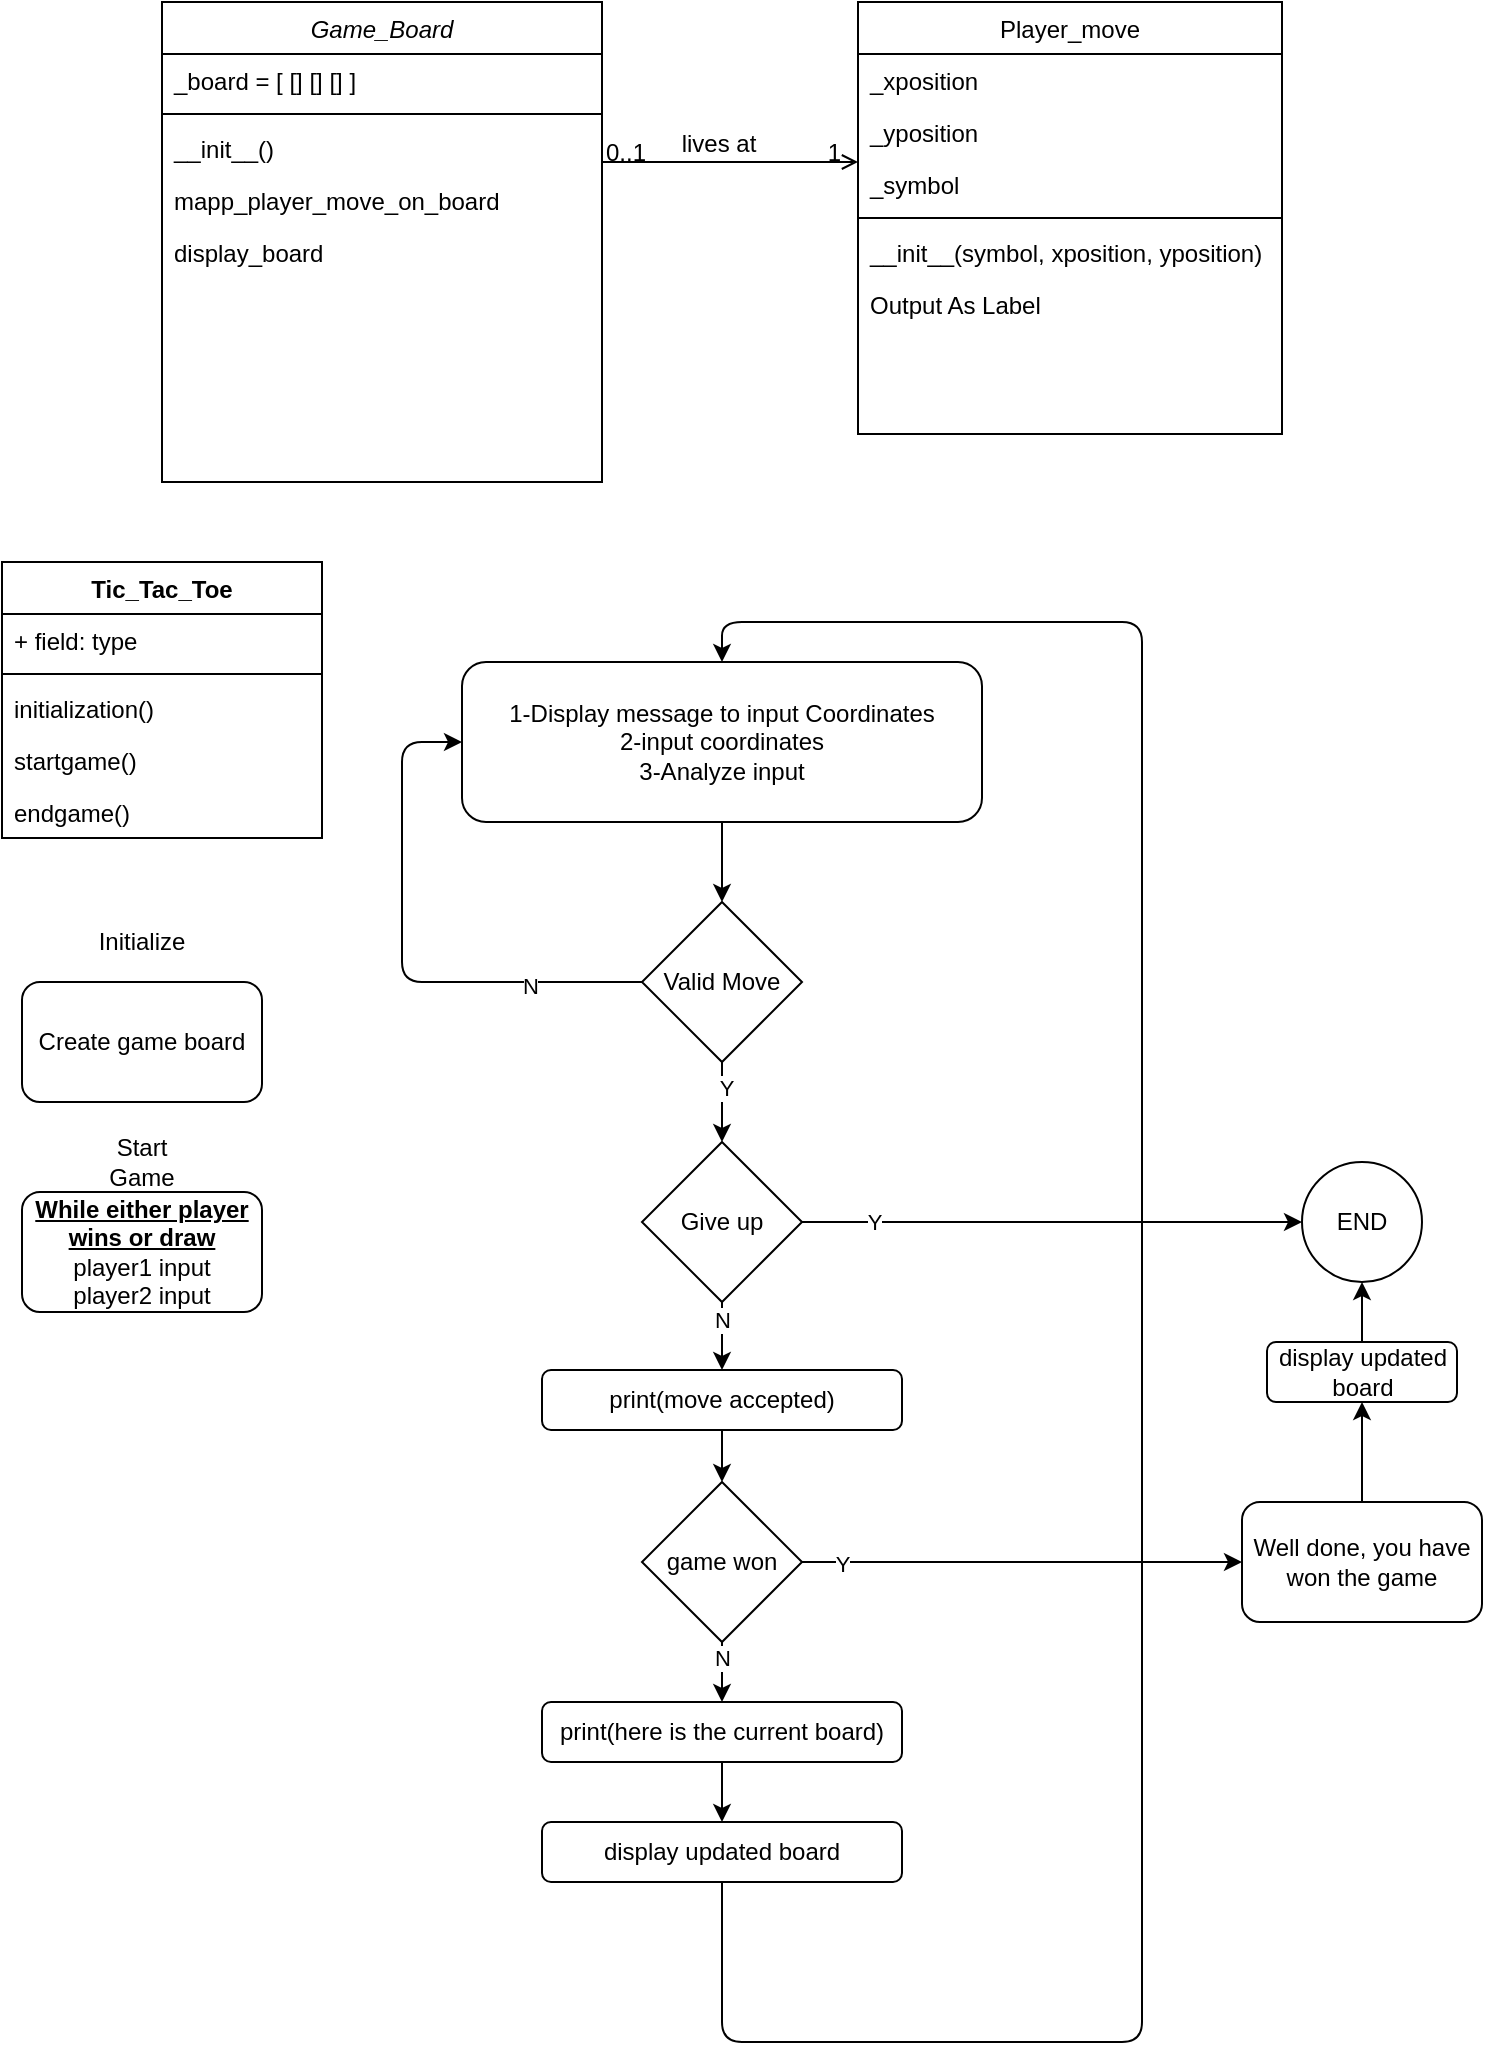 <mxfile version="13.7.9" type="device"><diagram id="C5RBs43oDa-KdzZeNtuy" name="Page-1"><mxGraphModel dx="1666" dy="794" grid="1" gridSize="10" guides="1" tooltips="1" connect="1" arrows="1" fold="1" page="1" pageScale="1" pageWidth="827" pageHeight="1169" math="0" shadow="0"><root><mxCell id="WIyWlLk6GJQsqaUBKTNV-0"/><mxCell id="WIyWlLk6GJQsqaUBKTNV-1" parent="WIyWlLk6GJQsqaUBKTNV-0"/><mxCell id="zkfFHV4jXpPFQw0GAbJ--0" value="Game_Board" style="swimlane;fontStyle=2;align=center;verticalAlign=top;childLayout=stackLayout;horizontal=1;startSize=26;horizontalStack=0;resizeParent=1;resizeLast=0;collapsible=1;marginBottom=0;rounded=0;shadow=0;strokeWidth=1;" parent="WIyWlLk6GJQsqaUBKTNV-1" vertex="1"><mxGeometry x="160" y="120" width="220" height="240" as="geometry"><mxRectangle x="230" y="140" width="160" height="26" as="alternateBounds"/></mxGeometry></mxCell><mxCell id="zkfFHV4jXpPFQw0GAbJ--1" value="_board = [ [] [] [] ]" style="text;align=left;verticalAlign=top;spacingLeft=4;spacingRight=4;overflow=hidden;rotatable=0;points=[[0,0.5],[1,0.5]];portConstraint=eastwest;" parent="zkfFHV4jXpPFQw0GAbJ--0" vertex="1"><mxGeometry y="26" width="220" height="26" as="geometry"/></mxCell><mxCell id="zkfFHV4jXpPFQw0GAbJ--4" value="" style="line;html=1;strokeWidth=1;align=left;verticalAlign=middle;spacingTop=-1;spacingLeft=3;spacingRight=3;rotatable=0;labelPosition=right;points=[];portConstraint=eastwest;" parent="zkfFHV4jXpPFQw0GAbJ--0" vertex="1"><mxGeometry y="52" width="220" height="8" as="geometry"/></mxCell><mxCell id="zkfFHV4jXpPFQw0GAbJ--5" value="__init__()" style="text;align=left;verticalAlign=top;spacingLeft=4;spacingRight=4;overflow=hidden;rotatable=0;points=[[0,0.5],[1,0.5]];portConstraint=eastwest;" parent="zkfFHV4jXpPFQw0GAbJ--0" vertex="1"><mxGeometry y="60" width="220" height="26" as="geometry"/></mxCell><mxCell id="q-4wCukq6jzcn-NfEw5j-4" value="mapp_player_move_on_board" style="text;align=left;verticalAlign=top;spacingLeft=4;spacingRight=4;overflow=hidden;rotatable=0;points=[[0,0.5],[1,0.5]];portConstraint=eastwest;" vertex="1" parent="zkfFHV4jXpPFQw0GAbJ--0"><mxGeometry y="86" width="220" height="26" as="geometry"/></mxCell><mxCell id="q-4wCukq6jzcn-NfEw5j-5" value="display_board" style="text;align=left;verticalAlign=top;spacingLeft=4;spacingRight=4;overflow=hidden;rotatable=0;points=[[0,0.5],[1,0.5]];portConstraint=eastwest;" vertex="1" parent="zkfFHV4jXpPFQw0GAbJ--0"><mxGeometry y="112" width="220" height="26" as="geometry"/></mxCell><mxCell id="zkfFHV4jXpPFQw0GAbJ--17" value="Player_move" style="swimlane;fontStyle=0;align=center;verticalAlign=top;childLayout=stackLayout;horizontal=1;startSize=26;horizontalStack=0;resizeParent=1;resizeLast=0;collapsible=1;marginBottom=0;rounded=0;shadow=0;strokeWidth=1;" parent="WIyWlLk6GJQsqaUBKTNV-1" vertex="1"><mxGeometry x="508" y="120" width="212" height="216" as="geometry"><mxRectangle x="550" y="140" width="160" height="26" as="alternateBounds"/></mxGeometry></mxCell><mxCell id="zkfFHV4jXpPFQw0GAbJ--18" value="_xposition" style="text;align=left;verticalAlign=top;spacingLeft=4;spacingRight=4;overflow=hidden;rotatable=0;points=[[0,0.5],[1,0.5]];portConstraint=eastwest;" parent="zkfFHV4jXpPFQw0GAbJ--17" vertex="1"><mxGeometry y="26" width="212" height="26" as="geometry"/></mxCell><mxCell id="zkfFHV4jXpPFQw0GAbJ--19" value="_yposition" style="text;align=left;verticalAlign=top;spacingLeft=4;spacingRight=4;overflow=hidden;rotatable=0;points=[[0,0.5],[1,0.5]];portConstraint=eastwest;rounded=0;shadow=0;html=0;" parent="zkfFHV4jXpPFQw0GAbJ--17" vertex="1"><mxGeometry y="52" width="212" height="26" as="geometry"/></mxCell><mxCell id="zkfFHV4jXpPFQw0GAbJ--20" value="_symbol" style="text;align=left;verticalAlign=top;spacingLeft=4;spacingRight=4;overflow=hidden;rotatable=0;points=[[0,0.5],[1,0.5]];portConstraint=eastwest;rounded=0;shadow=0;html=0;" parent="zkfFHV4jXpPFQw0GAbJ--17" vertex="1"><mxGeometry y="78" width="212" height="26" as="geometry"/></mxCell><mxCell id="zkfFHV4jXpPFQw0GAbJ--23" value="" style="line;html=1;strokeWidth=1;align=left;verticalAlign=middle;spacingTop=-1;spacingLeft=3;spacingRight=3;rotatable=0;labelPosition=right;points=[];portConstraint=eastwest;" parent="zkfFHV4jXpPFQw0GAbJ--17" vertex="1"><mxGeometry y="104" width="212" height="8" as="geometry"/></mxCell><mxCell id="zkfFHV4jXpPFQw0GAbJ--24" value="__init__(symbol, xposition, yposition)" style="text;align=left;verticalAlign=top;spacingLeft=4;spacingRight=4;overflow=hidden;rotatable=0;points=[[0,0.5],[1,0.5]];portConstraint=eastwest;" parent="zkfFHV4jXpPFQw0GAbJ--17" vertex="1"><mxGeometry y="112" width="212" height="26" as="geometry"/></mxCell><mxCell id="zkfFHV4jXpPFQw0GAbJ--25" value="Output As Label" style="text;align=left;verticalAlign=top;spacingLeft=4;spacingRight=4;overflow=hidden;rotatable=0;points=[[0,0.5],[1,0.5]];portConstraint=eastwest;" parent="zkfFHV4jXpPFQw0GAbJ--17" vertex="1"><mxGeometry y="138" width="212" height="26" as="geometry"/></mxCell><mxCell id="zkfFHV4jXpPFQw0GAbJ--26" value="" style="endArrow=open;shadow=0;strokeWidth=1;rounded=0;endFill=1;edgeStyle=elbowEdgeStyle;elbow=vertical;" parent="WIyWlLk6GJQsqaUBKTNV-1" source="zkfFHV4jXpPFQw0GAbJ--0" target="zkfFHV4jXpPFQw0GAbJ--17" edge="1"><mxGeometry x="0.5" y="41" relative="1" as="geometry"><mxPoint x="380" y="192" as="sourcePoint"/><mxPoint x="540" y="192" as="targetPoint"/><mxPoint x="-40" y="32" as="offset"/><Array as="points"><mxPoint x="460" y="200"/></Array></mxGeometry></mxCell><mxCell id="zkfFHV4jXpPFQw0GAbJ--27" value="0..1" style="resizable=0;align=left;verticalAlign=bottom;labelBackgroundColor=none;fontSize=12;" parent="zkfFHV4jXpPFQw0GAbJ--26" connectable="0" vertex="1"><mxGeometry x="-1" relative="1" as="geometry"><mxPoint y="4" as="offset"/></mxGeometry></mxCell><mxCell id="zkfFHV4jXpPFQw0GAbJ--28" value="1" style="resizable=0;align=right;verticalAlign=bottom;labelBackgroundColor=none;fontSize=12;" parent="zkfFHV4jXpPFQw0GAbJ--26" connectable="0" vertex="1"><mxGeometry x="1" relative="1" as="geometry"><mxPoint x="-7" y="4" as="offset"/></mxGeometry></mxCell><mxCell id="zkfFHV4jXpPFQw0GAbJ--29" value="lives at" style="text;html=1;resizable=0;points=[];;align=center;verticalAlign=middle;labelBackgroundColor=none;rounded=0;shadow=0;strokeWidth=1;fontSize=12;" parent="zkfFHV4jXpPFQw0GAbJ--26" vertex="1" connectable="0"><mxGeometry x="0.5" y="49" relative="1" as="geometry"><mxPoint x="-38" y="40" as="offset"/></mxGeometry></mxCell><mxCell id="q-4wCukq6jzcn-NfEw5j-9" value="&lt;b&gt;&lt;u&gt;While either player wins or draw&lt;/u&gt;&lt;/b&gt;&lt;br&gt;player1 input&lt;br&gt;player2 input" style="rounded=1;whiteSpace=wrap;html=1;" vertex="1" parent="WIyWlLk6GJQsqaUBKTNV-1"><mxGeometry x="90" y="715" width="120" height="60" as="geometry"/></mxCell><mxCell id="q-4wCukq6jzcn-NfEw5j-10" value="Start Game" style="text;html=1;strokeColor=none;fillColor=none;align=center;verticalAlign=middle;whiteSpace=wrap;rounded=0;" vertex="1" parent="WIyWlLk6GJQsqaUBKTNV-1"><mxGeometry x="130" y="690" width="40" height="20" as="geometry"/></mxCell><mxCell id="q-4wCukq6jzcn-NfEw5j-11" value="Create game board" style="rounded=1;whiteSpace=wrap;html=1;" vertex="1" parent="WIyWlLk6GJQsqaUBKTNV-1"><mxGeometry x="90" y="610" width="120" height="60" as="geometry"/></mxCell><mxCell id="q-4wCukq6jzcn-NfEw5j-12" value="Initialize" style="text;html=1;strokeColor=none;fillColor=none;align=center;verticalAlign=middle;whiteSpace=wrap;rounded=0;" vertex="1" parent="WIyWlLk6GJQsqaUBKTNV-1"><mxGeometry x="130" y="580" width="40" height="20" as="geometry"/></mxCell><mxCell id="q-4wCukq6jzcn-NfEw5j-16" value="" style="edgeStyle=orthogonalEdgeStyle;rounded=0;orthogonalLoop=1;jettySize=auto;html=1;" edge="1" parent="WIyWlLk6GJQsqaUBKTNV-1" source="q-4wCukq6jzcn-NfEw5j-14" target="q-4wCukq6jzcn-NfEw5j-15"><mxGeometry relative="1" as="geometry"/></mxCell><mxCell id="q-4wCukq6jzcn-NfEw5j-14" value="1-Display message to input Coordinates&lt;br&gt;2-input coordinates&lt;br&gt;3-Analyze input" style="rounded=1;whiteSpace=wrap;html=1;" vertex="1" parent="WIyWlLk6GJQsqaUBKTNV-1"><mxGeometry x="310" y="450" width="260" height="80" as="geometry"/></mxCell><mxCell id="q-4wCukq6jzcn-NfEw5j-0" value="Tic_Tac_Toe" style="swimlane;fontStyle=1;align=center;verticalAlign=top;childLayout=stackLayout;horizontal=1;startSize=26;horizontalStack=0;resizeParent=1;resizeParentMax=0;resizeLast=0;collapsible=1;marginBottom=0;" vertex="1" parent="WIyWlLk6GJQsqaUBKTNV-1"><mxGeometry x="80" y="400" width="160" height="138" as="geometry"/></mxCell><mxCell id="q-4wCukq6jzcn-NfEw5j-1" value="+ field: type" style="text;strokeColor=none;fillColor=none;align=left;verticalAlign=top;spacingLeft=4;spacingRight=4;overflow=hidden;rotatable=0;points=[[0,0.5],[1,0.5]];portConstraint=eastwest;" vertex="1" parent="q-4wCukq6jzcn-NfEw5j-0"><mxGeometry y="26" width="160" height="26" as="geometry"/></mxCell><mxCell id="q-4wCukq6jzcn-NfEw5j-2" value="" style="line;strokeWidth=1;fillColor=none;align=left;verticalAlign=middle;spacingTop=-1;spacingLeft=3;spacingRight=3;rotatable=0;labelPosition=right;points=[];portConstraint=eastwest;" vertex="1" parent="q-4wCukq6jzcn-NfEw5j-0"><mxGeometry y="52" width="160" height="8" as="geometry"/></mxCell><mxCell id="q-4wCukq6jzcn-NfEw5j-3" value="initialization()" style="text;strokeColor=none;fillColor=none;align=left;verticalAlign=top;spacingLeft=4;spacingRight=4;overflow=hidden;rotatable=0;points=[[0,0.5],[1,0.5]];portConstraint=eastwest;" vertex="1" parent="q-4wCukq6jzcn-NfEw5j-0"><mxGeometry y="60" width="160" height="26" as="geometry"/></mxCell><mxCell id="q-4wCukq6jzcn-NfEw5j-6" value="startgame()" style="text;strokeColor=none;fillColor=none;align=left;verticalAlign=top;spacingLeft=4;spacingRight=4;overflow=hidden;rotatable=0;points=[[0,0.5],[1,0.5]];portConstraint=eastwest;" vertex="1" parent="q-4wCukq6jzcn-NfEw5j-0"><mxGeometry y="86" width="160" height="26" as="geometry"/></mxCell><mxCell id="q-4wCukq6jzcn-NfEw5j-7" value="endgame()" style="text;strokeColor=none;fillColor=none;align=left;verticalAlign=top;spacingLeft=4;spacingRight=4;overflow=hidden;rotatable=0;points=[[0,0.5],[1,0.5]];portConstraint=eastwest;" vertex="1" parent="q-4wCukq6jzcn-NfEw5j-0"><mxGeometry y="112" width="160" height="26" as="geometry"/></mxCell><mxCell id="q-4wCukq6jzcn-NfEw5j-18" value="" style="edgeStyle=orthogonalEdgeStyle;rounded=0;orthogonalLoop=1;jettySize=auto;html=1;entryX=0.5;entryY=0;entryDx=0;entryDy=0;" edge="1" parent="WIyWlLk6GJQsqaUBKTNV-1" source="q-4wCukq6jzcn-NfEw5j-15" target="q-4wCukq6jzcn-NfEw5j-32"><mxGeometry relative="1" as="geometry"><mxPoint x="440" y="700" as="targetPoint"/></mxGeometry></mxCell><mxCell id="q-4wCukq6jzcn-NfEw5j-23" value="Y" style="edgeLabel;html=1;align=center;verticalAlign=middle;resizable=0;points=[];" vertex="1" connectable="0" parent="q-4wCukq6jzcn-NfEw5j-18"><mxGeometry x="-0.25" y="2" relative="1" as="geometry"><mxPoint x="-2" y="-61" as="offset"/></mxGeometry></mxCell><mxCell id="q-4wCukq6jzcn-NfEw5j-33" value="Y" style="edgeLabel;html=1;align=center;verticalAlign=middle;resizable=0;points=[];" vertex="1" connectable="0" parent="q-4wCukq6jzcn-NfEw5j-18"><mxGeometry x="-0.35" y="2" relative="1" as="geometry"><mxPoint as="offset"/></mxGeometry></mxCell><mxCell id="q-4wCukq6jzcn-NfEw5j-15" value="Valid Move" style="rhombus;whiteSpace=wrap;html=1;" vertex="1" parent="WIyWlLk6GJQsqaUBKTNV-1"><mxGeometry x="400" y="570" width="80" height="80" as="geometry"/></mxCell><mxCell id="q-4wCukq6jzcn-NfEw5j-20" value="" style="edgeStyle=orthogonalEdgeStyle;rounded=0;orthogonalLoop=1;jettySize=auto;html=1;" edge="1" parent="WIyWlLk6GJQsqaUBKTNV-1" source="q-4wCukq6jzcn-NfEw5j-17" target="q-4wCukq6jzcn-NfEw5j-19"><mxGeometry relative="1" as="geometry"/></mxCell><mxCell id="q-4wCukq6jzcn-NfEw5j-17" value="print(move accepted)" style="rounded=1;whiteSpace=wrap;html=1;" vertex="1" parent="WIyWlLk6GJQsqaUBKTNV-1"><mxGeometry x="350" y="804" width="180" height="30" as="geometry"/></mxCell><mxCell id="q-4wCukq6jzcn-NfEw5j-22" value="" style="edgeStyle=orthogonalEdgeStyle;rounded=0;orthogonalLoop=1;jettySize=auto;html=1;" edge="1" parent="WIyWlLk6GJQsqaUBKTNV-1" source="q-4wCukq6jzcn-NfEw5j-19" target="q-4wCukq6jzcn-NfEw5j-21"><mxGeometry relative="1" as="geometry"/></mxCell><mxCell id="q-4wCukq6jzcn-NfEw5j-24" value="N" style="edgeLabel;html=1;align=center;verticalAlign=middle;resizable=0;points=[];" vertex="1" connectable="0" parent="q-4wCukq6jzcn-NfEw5j-22"><mxGeometry x="-0.1" y="2" relative="1" as="geometry"><mxPoint x="2" y="-10" as="offset"/></mxGeometry></mxCell><mxCell id="q-4wCukq6jzcn-NfEw5j-19" value="game won" style="rhombus;whiteSpace=wrap;html=1;" vertex="1" parent="WIyWlLk6GJQsqaUBKTNV-1"><mxGeometry x="400" y="860" width="80" height="80" as="geometry"/></mxCell><mxCell id="q-4wCukq6jzcn-NfEw5j-30" value="" style="edgeStyle=orthogonalEdgeStyle;rounded=0;orthogonalLoop=1;jettySize=auto;html=1;" edge="1" parent="WIyWlLk6GJQsqaUBKTNV-1" source="q-4wCukq6jzcn-NfEw5j-21" target="q-4wCukq6jzcn-NfEw5j-25"><mxGeometry relative="1" as="geometry"/></mxCell><mxCell id="q-4wCukq6jzcn-NfEw5j-21" value="print(here is the current board)" style="rounded=1;whiteSpace=wrap;html=1;" vertex="1" parent="WIyWlLk6GJQsqaUBKTNV-1"><mxGeometry x="350" y="970" width="180" height="30" as="geometry"/></mxCell><mxCell id="q-4wCukq6jzcn-NfEw5j-25" value="display updated board" style="rounded=1;whiteSpace=wrap;html=1;" vertex="1" parent="WIyWlLk6GJQsqaUBKTNV-1"><mxGeometry x="350" y="1030" width="180" height="30" as="geometry"/></mxCell><mxCell id="q-4wCukq6jzcn-NfEw5j-26" value="" style="endArrow=classic;html=1;exitX=0.5;exitY=1;exitDx=0;exitDy=0;entryX=0.5;entryY=0;entryDx=0;entryDy=0;" edge="1" parent="WIyWlLk6GJQsqaUBKTNV-1" source="q-4wCukq6jzcn-NfEw5j-25" target="q-4wCukq6jzcn-NfEw5j-14"><mxGeometry width="50" height="50" relative="1" as="geometry"><mxPoint x="720" y="810" as="sourcePoint"/><mxPoint x="770" y="760" as="targetPoint"/><Array as="points"><mxPoint x="440" y="1140"/><mxPoint x="650" y="1140"/><mxPoint x="650" y="890"/><mxPoint x="650" y="830"/><mxPoint x="650" y="430"/><mxPoint x="440" y="430"/></Array></mxGeometry></mxCell><mxCell id="q-4wCukq6jzcn-NfEw5j-28" value="" style="endArrow=classic;html=1;exitX=0;exitY=0.5;exitDx=0;exitDy=0;entryX=0;entryY=0.5;entryDx=0;entryDy=0;" edge="1" parent="WIyWlLk6GJQsqaUBKTNV-1" source="q-4wCukq6jzcn-NfEw5j-15" target="q-4wCukq6jzcn-NfEw5j-14"><mxGeometry width="50" height="50" relative="1" as="geometry"><mxPoint x="270" y="760" as="sourcePoint"/><mxPoint x="280" y="640" as="targetPoint"/><Array as="points"><mxPoint x="280" y="610"/><mxPoint x="280" y="490"/></Array></mxGeometry></mxCell><mxCell id="q-4wCukq6jzcn-NfEw5j-29" value="N" style="edgeLabel;html=1;align=center;verticalAlign=middle;resizable=0;points=[];" vertex="1" connectable="0" parent="q-4wCukq6jzcn-NfEw5j-28"><mxGeometry x="-0.586" y="2" relative="1" as="geometry"><mxPoint as="offset"/></mxGeometry></mxCell><mxCell id="q-4wCukq6jzcn-NfEw5j-35" value="" style="edgeStyle=orthogonalEdgeStyle;rounded=0;orthogonalLoop=1;jettySize=auto;html=1;" edge="1" parent="WIyWlLk6GJQsqaUBKTNV-1" source="q-4wCukq6jzcn-NfEw5j-32" target="q-4wCukq6jzcn-NfEw5j-34"><mxGeometry relative="1" as="geometry"/></mxCell><mxCell id="q-4wCukq6jzcn-NfEw5j-38" value="Y" style="edgeLabel;html=1;align=center;verticalAlign=middle;resizable=0;points=[];" vertex="1" connectable="0" parent="q-4wCukq6jzcn-NfEw5j-35"><mxGeometry x="-0.717" relative="1" as="geometry"><mxPoint as="offset"/></mxGeometry></mxCell><mxCell id="q-4wCukq6jzcn-NfEw5j-36" value="" style="edgeStyle=orthogonalEdgeStyle;rounded=0;orthogonalLoop=1;jettySize=auto;html=1;" edge="1" parent="WIyWlLk6GJQsqaUBKTNV-1" source="q-4wCukq6jzcn-NfEw5j-32" target="q-4wCukq6jzcn-NfEw5j-17"><mxGeometry relative="1" as="geometry"/></mxCell><mxCell id="q-4wCukq6jzcn-NfEw5j-37" value="N" style="edgeLabel;html=1;align=center;verticalAlign=middle;resizable=0;points=[];" vertex="1" connectable="0" parent="q-4wCukq6jzcn-NfEw5j-36"><mxGeometry x="-0.257" relative="1" as="geometry"><mxPoint y="-8" as="offset"/></mxGeometry></mxCell><mxCell id="q-4wCukq6jzcn-NfEw5j-32" value="Give up" style="rhombus;whiteSpace=wrap;html=1;" vertex="1" parent="WIyWlLk6GJQsqaUBKTNV-1"><mxGeometry x="400" y="690" width="80" height="80" as="geometry"/></mxCell><mxCell id="q-4wCukq6jzcn-NfEw5j-34" value="END" style="ellipse;whiteSpace=wrap;html=1;" vertex="1" parent="WIyWlLk6GJQsqaUBKTNV-1"><mxGeometry x="730" y="700" width="60" height="60" as="geometry"/></mxCell><mxCell id="q-4wCukq6jzcn-NfEw5j-39" value="" style="endArrow=classic;html=1;exitX=1;exitY=0.5;exitDx=0;exitDy=0;entryX=0;entryY=0.5;entryDx=0;entryDy=0;" edge="1" parent="WIyWlLk6GJQsqaUBKTNV-1" source="q-4wCukq6jzcn-NfEw5j-19" target="q-4wCukq6jzcn-NfEw5j-41"><mxGeometry width="50" height="50" relative="1" as="geometry"><mxPoint x="550" y="940" as="sourcePoint"/><mxPoint x="790" y="900" as="targetPoint"/><Array as="points"/></mxGeometry></mxCell><mxCell id="q-4wCukq6jzcn-NfEw5j-40" value="Y" style="edgeLabel;html=1;align=center;verticalAlign=middle;resizable=0;points=[];" vertex="1" connectable="0" parent="q-4wCukq6jzcn-NfEw5j-39"><mxGeometry x="-0.822" y="-1" relative="1" as="geometry"><mxPoint as="offset"/></mxGeometry></mxCell><mxCell id="q-4wCukq6jzcn-NfEw5j-42" style="edgeStyle=orthogonalEdgeStyle;rounded=0;orthogonalLoop=1;jettySize=auto;html=1;entryX=0.5;entryY=1;entryDx=0;entryDy=0;" edge="1" parent="WIyWlLk6GJQsqaUBKTNV-1" source="q-4wCukq6jzcn-NfEw5j-41" target="q-4wCukq6jzcn-NfEw5j-43"><mxGeometry relative="1" as="geometry"/></mxCell><mxCell id="q-4wCukq6jzcn-NfEw5j-41" value="Well done, you have won the game" style="rounded=1;whiteSpace=wrap;html=1;" vertex="1" parent="WIyWlLk6GJQsqaUBKTNV-1"><mxGeometry x="700" y="870" width="120" height="60" as="geometry"/></mxCell><mxCell id="q-4wCukq6jzcn-NfEw5j-44" value="" style="edgeStyle=orthogonalEdgeStyle;rounded=0;orthogonalLoop=1;jettySize=auto;html=1;" edge="1" parent="WIyWlLk6GJQsqaUBKTNV-1" source="q-4wCukq6jzcn-NfEw5j-43" target="q-4wCukq6jzcn-NfEw5j-34"><mxGeometry relative="1" as="geometry"/></mxCell><mxCell id="q-4wCukq6jzcn-NfEw5j-43" value="display updated board" style="rounded=1;whiteSpace=wrap;html=1;" vertex="1" parent="WIyWlLk6GJQsqaUBKTNV-1"><mxGeometry x="712.5" y="790" width="95" height="30" as="geometry"/></mxCell></root></mxGraphModel></diagram></mxfile>